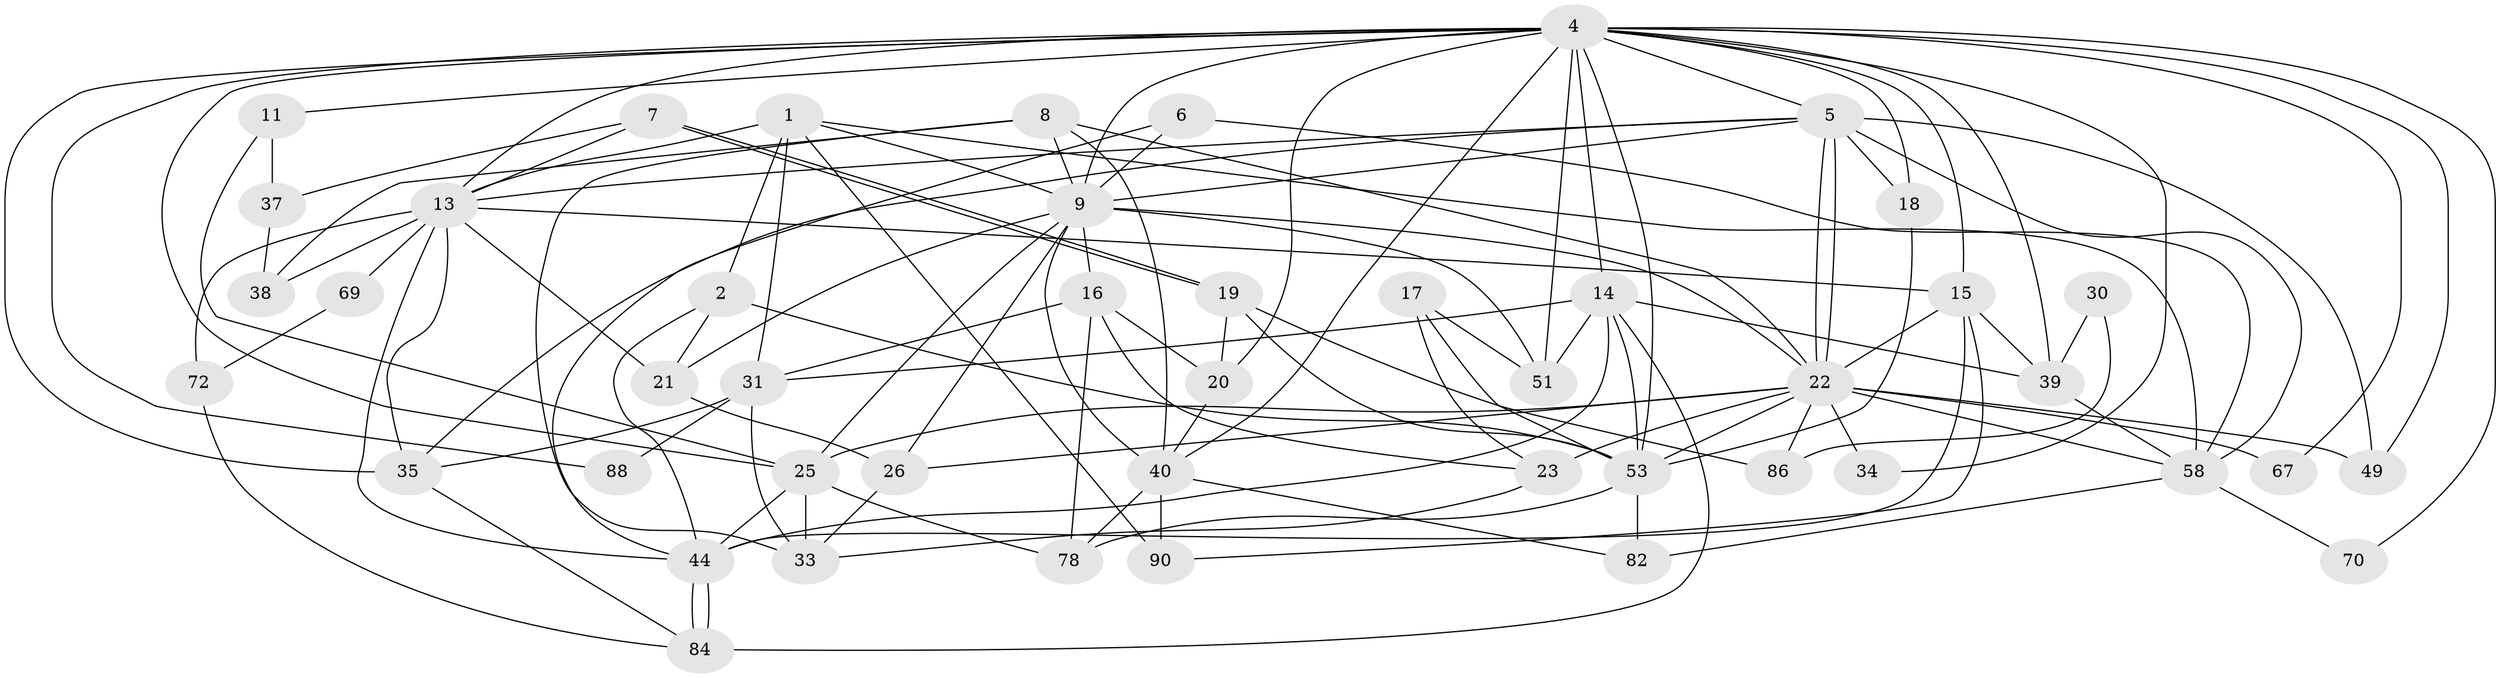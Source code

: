 // original degree distribution, {4: 0.2903225806451613, 3: 0.23655913978494625, 5: 0.21505376344086022, 6: 0.10752688172043011, 2: 0.12903225806451613, 7: 0.021505376344086023}
// Generated by graph-tools (version 1.1) at 2025/15/03/09/25 04:15:01]
// undirected, 46 vertices, 120 edges
graph export_dot {
graph [start="1"]
  node [color=gray90,style=filled];
  1 [super="+41+3"];
  2 [super="+87+24"];
  4 [super="+10+12"];
  5 [super="+50+46"];
  6;
  7;
  8 [super="+32+79"];
  9 [super="+77"];
  11;
  13 [super="+60+42"];
  14 [super="+36"];
  15 [super="+63"];
  16 [super="+29"];
  17;
  18;
  19 [super="+83"];
  20;
  21;
  22 [super="+45+28"];
  23;
  25 [super="+54+27"];
  26 [super="+59"];
  30;
  31 [super="+89"];
  33 [super="+61"];
  34;
  35;
  37;
  38;
  39;
  40;
  44 [super="+64"];
  49;
  51 [super="+62"];
  53 [super="+71+73"];
  58 [super="+65"];
  67;
  69;
  70;
  72;
  78;
  82;
  84 [super="+85"];
  86;
  88;
  90;
  1 -- 90;
  1 -- 31 [weight=2];
  1 -- 58;
  1 -- 9;
  1 -- 13;
  1 -- 2;
  2 -- 44 [weight=2];
  2 -- 21;
  2 -- 53;
  4 -- 25 [weight=2];
  4 -- 20;
  4 -- 67;
  4 -- 5;
  4 -- 70;
  4 -- 9;
  4 -- 11;
  4 -- 13 [weight=2];
  4 -- 14 [weight=2];
  4 -- 15;
  4 -- 18;
  4 -- 88;
  4 -- 34;
  4 -- 35;
  4 -- 39;
  4 -- 40;
  4 -- 49;
  4 -- 51 [weight=2];
  4 -- 53 [weight=3];
  5 -- 22;
  5 -- 22;
  5 -- 18;
  5 -- 35;
  5 -- 58;
  5 -- 9;
  5 -- 49;
  5 -- 13;
  6 -- 58;
  6 -- 9;
  6 -- 44;
  7 -- 19;
  7 -- 19;
  7 -- 37;
  7 -- 13;
  8 -- 40;
  8 -- 38;
  8 -- 33;
  8 -- 22;
  8 -- 9;
  9 -- 21;
  9 -- 16;
  9 -- 26;
  9 -- 51;
  9 -- 40;
  9 -- 25;
  9 -- 22;
  11 -- 37;
  11 -- 25;
  13 -- 35;
  13 -- 21;
  13 -- 69;
  13 -- 38;
  13 -- 72;
  13 -- 15;
  13 -- 44;
  14 -- 31 [weight=2];
  14 -- 39;
  14 -- 44;
  14 -- 51;
  14 -- 84 [weight=2];
  14 -- 53;
  15 -- 39;
  15 -- 44;
  15 -- 90;
  15 -- 22 [weight=2];
  16 -- 23;
  16 -- 20;
  16 -- 78;
  16 -- 31;
  17 -- 53;
  17 -- 51;
  17 -- 23;
  18 -- 53;
  19 -- 86;
  19 -- 20;
  19 -- 53;
  20 -- 40;
  21 -- 26;
  22 -- 49;
  22 -- 34;
  22 -- 67;
  22 -- 58;
  22 -- 23;
  22 -- 86;
  22 -- 25 [weight=3];
  22 -- 26 [weight=2];
  22 -- 53 [weight=2];
  23 -- 33;
  25 -- 44 [weight=2];
  25 -- 33;
  25 -- 78;
  26 -- 33;
  30 -- 86;
  30 -- 39;
  31 -- 35;
  31 -- 33;
  31 -- 88;
  35 -- 84;
  37 -- 38;
  39 -- 58;
  40 -- 82;
  40 -- 78;
  40 -- 90;
  44 -- 84;
  44 -- 84;
  53 -- 82;
  53 -- 78;
  58 -- 70;
  58 -- 82;
  69 -- 72;
  72 -- 84;
}
